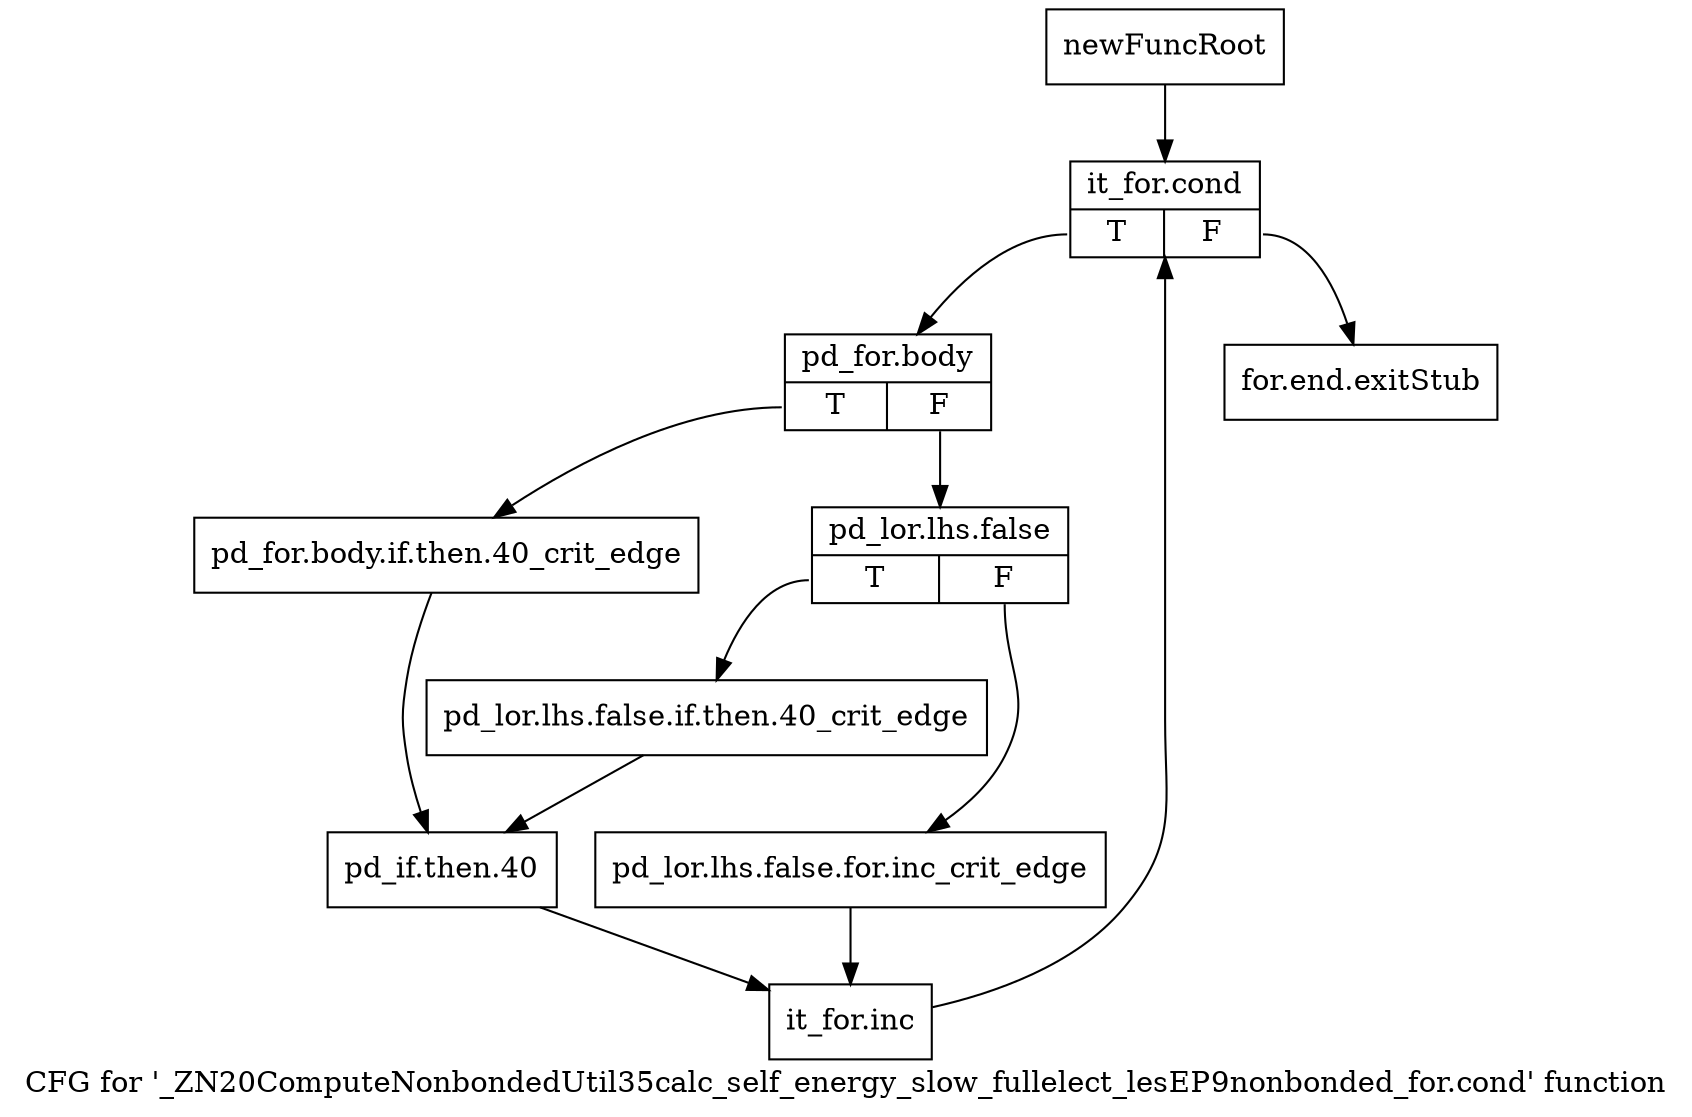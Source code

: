 digraph "CFG for '_ZN20ComputeNonbondedUtil35calc_self_energy_slow_fullelect_lesEP9nonbonded_for.cond' function" {
	label="CFG for '_ZN20ComputeNonbondedUtil35calc_self_energy_slow_fullelect_lesEP9nonbonded_for.cond' function";

	Node0x2250d70 [shape=record,label="{newFuncRoot}"];
	Node0x2250d70 -> Node0x22512b0;
	Node0x2251260 [shape=record,label="{for.end.exitStub}"];
	Node0x22512b0 [shape=record,label="{it_for.cond|{<s0>T|<s1>F}}"];
	Node0x22512b0:s0 -> Node0x2251300;
	Node0x22512b0:s1 -> Node0x2251260;
	Node0x2251300 [shape=record,label="{pd_for.body|{<s0>T|<s1>F}}"];
	Node0x2251300:s0 -> Node0x2251440;
	Node0x2251300:s1 -> Node0x2251350;
	Node0x2251350 [shape=record,label="{pd_lor.lhs.false|{<s0>T|<s1>F}}"];
	Node0x2251350:s0 -> Node0x22513f0;
	Node0x2251350:s1 -> Node0x22513a0;
	Node0x22513a0 [shape=record,label="{pd_lor.lhs.false.for.inc_crit_edge}"];
	Node0x22513a0 -> Node0x22514e0;
	Node0x22513f0 [shape=record,label="{pd_lor.lhs.false.if.then.40_crit_edge}"];
	Node0x22513f0 -> Node0x2251490;
	Node0x2251440 [shape=record,label="{pd_for.body.if.then.40_crit_edge}"];
	Node0x2251440 -> Node0x2251490;
	Node0x2251490 [shape=record,label="{pd_if.then.40}"];
	Node0x2251490 -> Node0x22514e0;
	Node0x22514e0 [shape=record,label="{it_for.inc}"];
	Node0x22514e0 -> Node0x22512b0;
}
